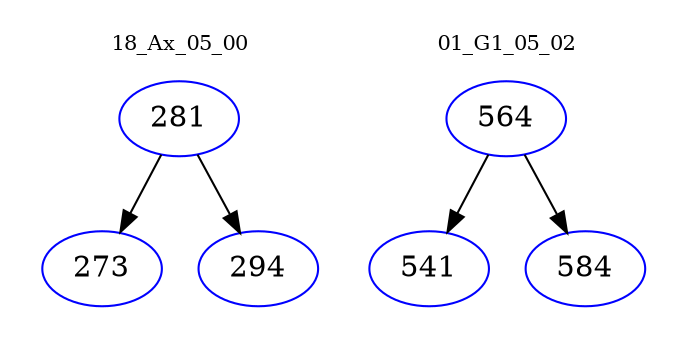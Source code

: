 digraph{
subgraph cluster_0 {
color = white
label = "18_Ax_05_00";
fontsize=10;
T0_281 [label="281", color="blue"]
T0_281 -> T0_273 [color="black"]
T0_273 [label="273", color="blue"]
T0_281 -> T0_294 [color="black"]
T0_294 [label="294", color="blue"]
}
subgraph cluster_1 {
color = white
label = "01_G1_05_02";
fontsize=10;
T1_564 [label="564", color="blue"]
T1_564 -> T1_541 [color="black"]
T1_541 [label="541", color="blue"]
T1_564 -> T1_584 [color="black"]
T1_584 [label="584", color="blue"]
}
}
